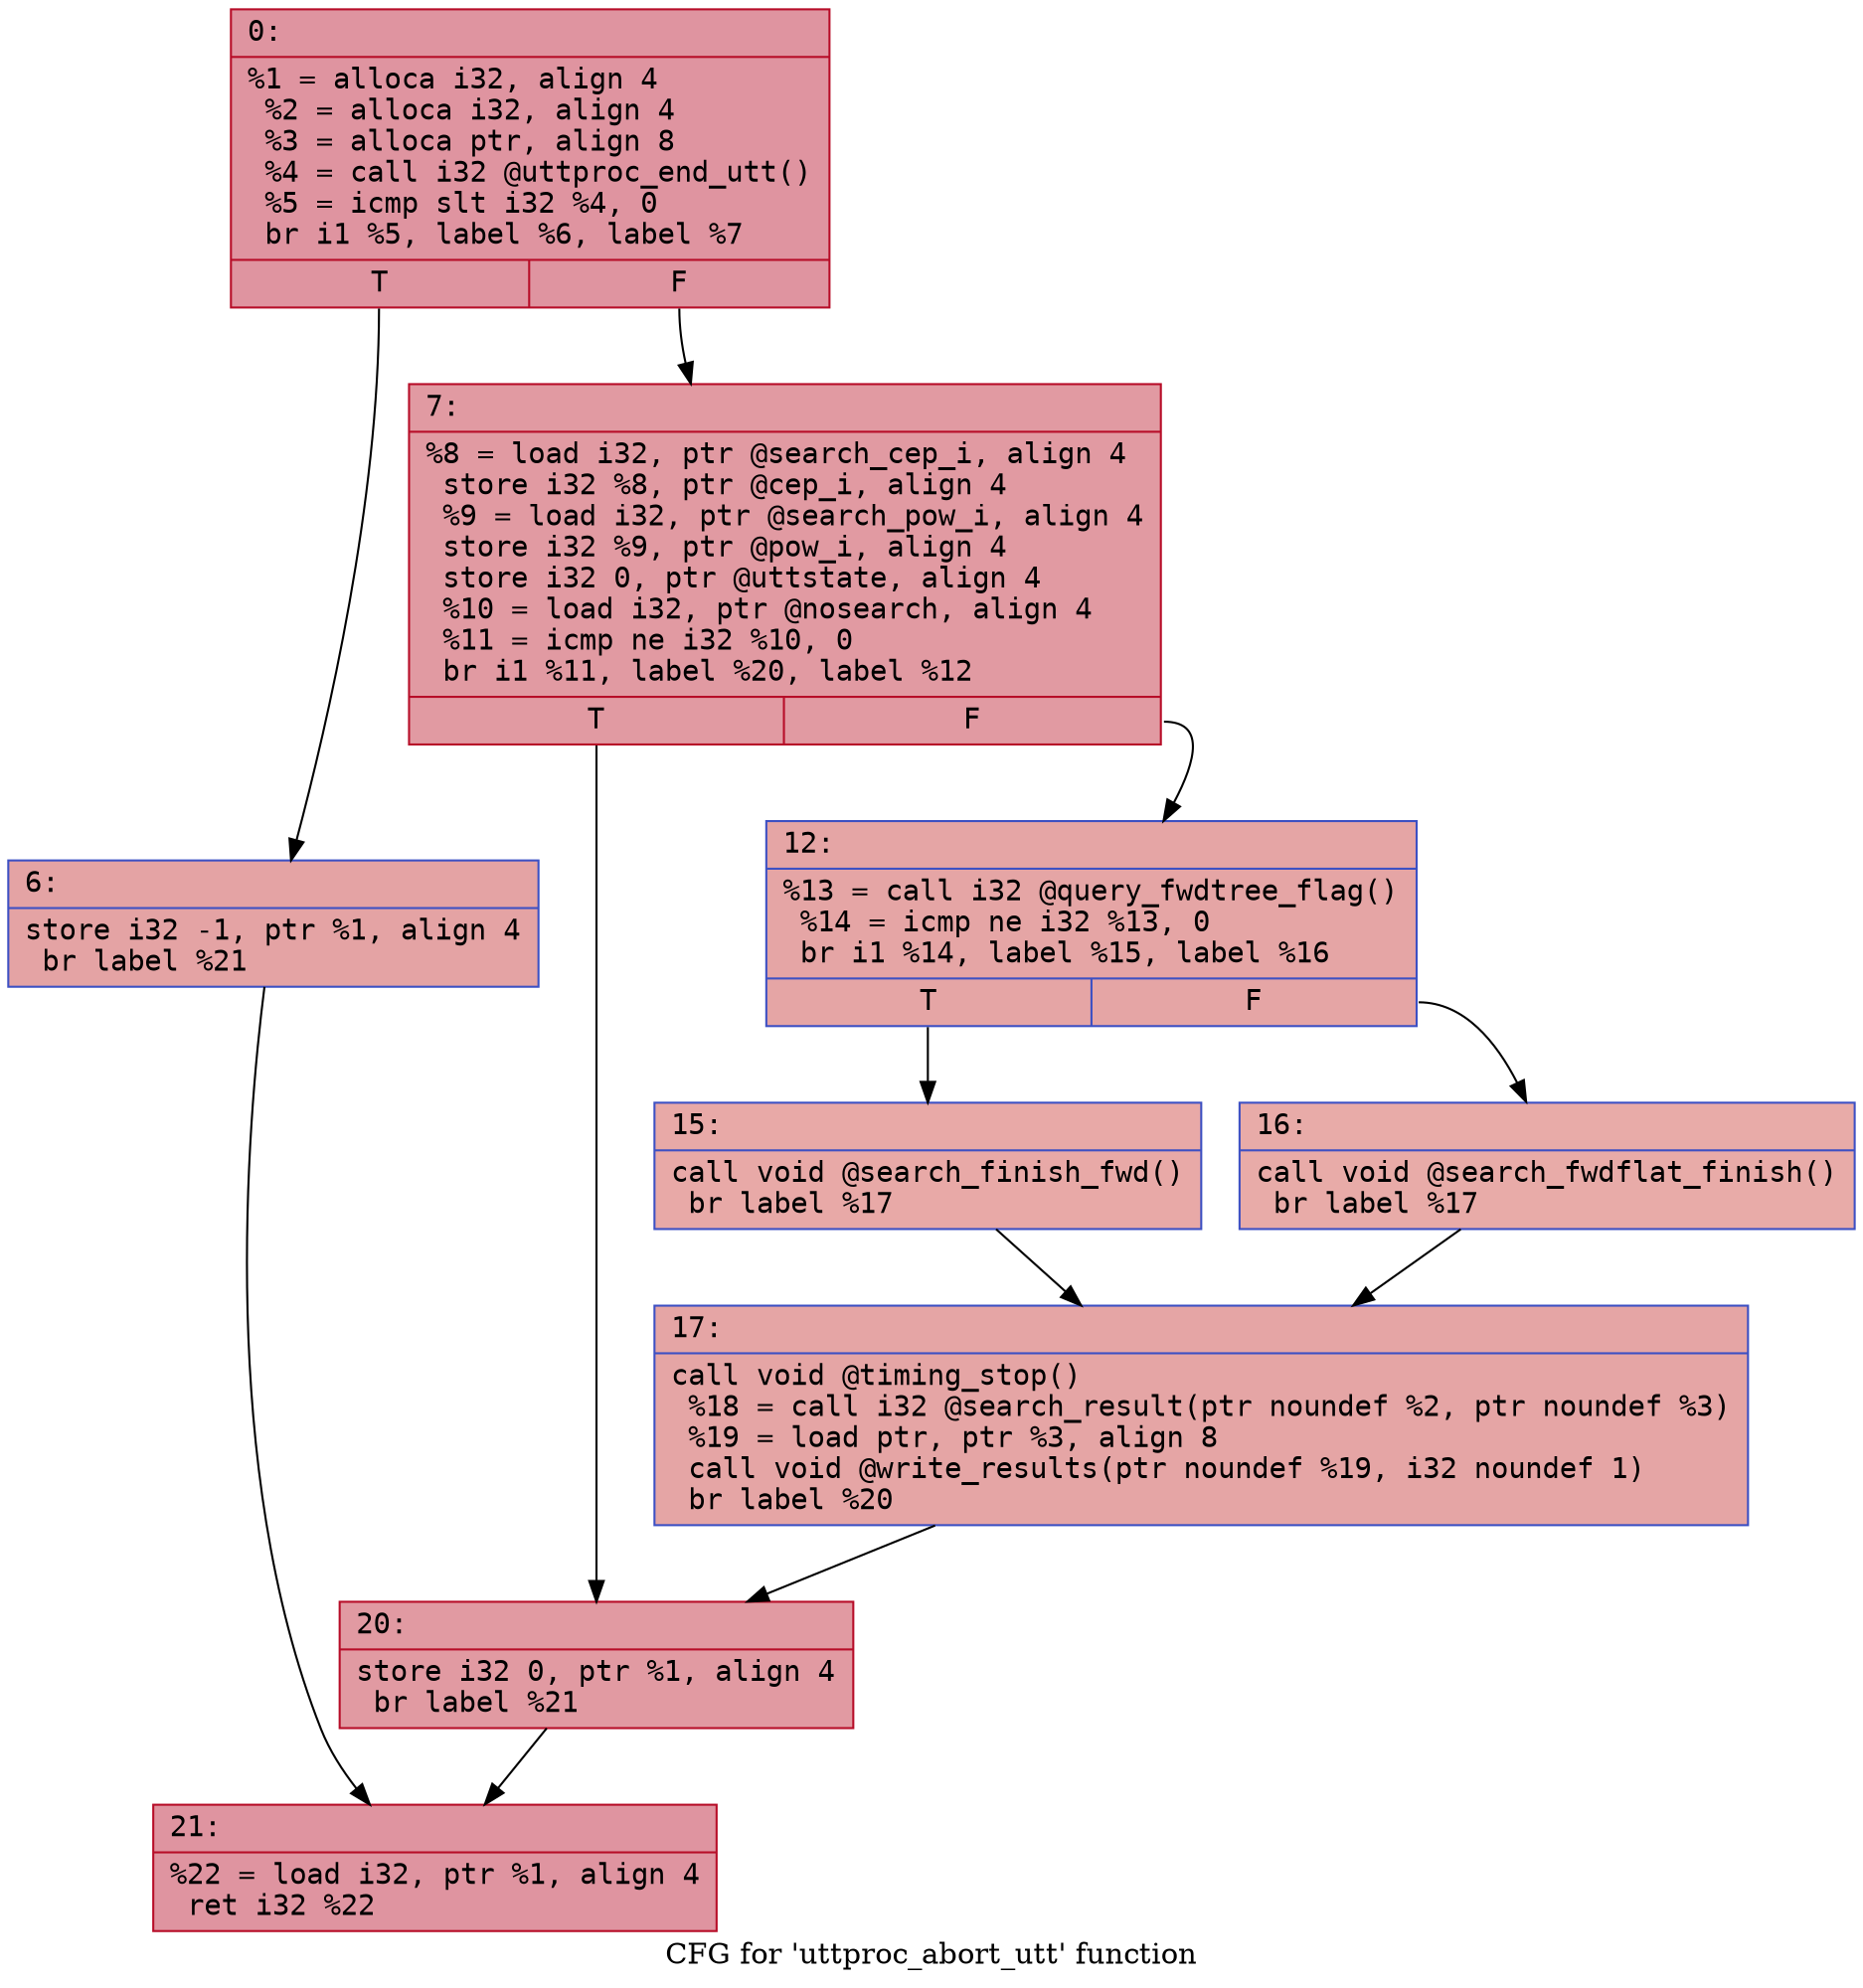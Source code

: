 digraph "CFG for 'uttproc_abort_utt' function" {
	label="CFG for 'uttproc_abort_utt' function";

	Node0x6000008a7020 [shape=record,color="#b70d28ff", style=filled, fillcolor="#b70d2870" fontname="Courier",label="{0:\l|  %1 = alloca i32, align 4\l  %2 = alloca i32, align 4\l  %3 = alloca ptr, align 8\l  %4 = call i32 @uttproc_end_utt()\l  %5 = icmp slt i32 %4, 0\l  br i1 %5, label %6, label %7\l|{<s0>T|<s1>F}}"];
	Node0x6000008a7020:s0 -> Node0x6000008a7070[tooltip="0 -> 6\nProbability 37.50%" ];
	Node0x6000008a7020:s1 -> Node0x6000008a70c0[tooltip="0 -> 7\nProbability 62.50%" ];
	Node0x6000008a7070 [shape=record,color="#3d50c3ff", style=filled, fillcolor="#c32e3170" fontname="Courier",label="{6:\l|  store i32 -1, ptr %1, align 4\l  br label %21\l}"];
	Node0x6000008a7070 -> Node0x6000008a72a0[tooltip="6 -> 21\nProbability 100.00%" ];
	Node0x6000008a70c0 [shape=record,color="#b70d28ff", style=filled, fillcolor="#bb1b2c70" fontname="Courier",label="{7:\l|  %8 = load i32, ptr @search_cep_i, align 4\l  store i32 %8, ptr @cep_i, align 4\l  %9 = load i32, ptr @search_pow_i, align 4\l  store i32 %9, ptr @pow_i, align 4\l  store i32 0, ptr @uttstate, align 4\l  %10 = load i32, ptr @nosearch, align 4\l  %11 = icmp ne i32 %10, 0\l  br i1 %11, label %20, label %12\l|{<s0>T|<s1>F}}"];
	Node0x6000008a70c0:s0 -> Node0x6000008a7250[tooltip="7 -> 20\nProbability 62.50%" ];
	Node0x6000008a70c0:s1 -> Node0x6000008a7110[tooltip="7 -> 12\nProbability 37.50%" ];
	Node0x6000008a7110 [shape=record,color="#3d50c3ff", style=filled, fillcolor="#c5333470" fontname="Courier",label="{12:\l|  %13 = call i32 @query_fwdtree_flag()\l  %14 = icmp ne i32 %13, 0\l  br i1 %14, label %15, label %16\l|{<s0>T|<s1>F}}"];
	Node0x6000008a7110:s0 -> Node0x6000008a7160[tooltip="12 -> 15\nProbability 62.50%" ];
	Node0x6000008a7110:s1 -> Node0x6000008a71b0[tooltip="12 -> 16\nProbability 37.50%" ];
	Node0x6000008a7160 [shape=record,color="#3d50c3ff", style=filled, fillcolor="#ca3b3770" fontname="Courier",label="{15:\l|  call void @search_finish_fwd()\l  br label %17\l}"];
	Node0x6000008a7160 -> Node0x6000008a7200[tooltip="15 -> 17\nProbability 100.00%" ];
	Node0x6000008a71b0 [shape=record,color="#3d50c3ff", style=filled, fillcolor="#cc403a70" fontname="Courier",label="{16:\l|  call void @search_fwdflat_finish()\l  br label %17\l}"];
	Node0x6000008a71b0 -> Node0x6000008a7200[tooltip="16 -> 17\nProbability 100.00%" ];
	Node0x6000008a7200 [shape=record,color="#3d50c3ff", style=filled, fillcolor="#c5333470" fontname="Courier",label="{17:\l|  call void @timing_stop()\l  %18 = call i32 @search_result(ptr noundef %2, ptr noundef %3)\l  %19 = load ptr, ptr %3, align 8\l  call void @write_results(ptr noundef %19, i32 noundef 1)\l  br label %20\l}"];
	Node0x6000008a7200 -> Node0x6000008a7250[tooltip="17 -> 20\nProbability 100.00%" ];
	Node0x6000008a7250 [shape=record,color="#b70d28ff", style=filled, fillcolor="#bb1b2c70" fontname="Courier",label="{20:\l|  store i32 0, ptr %1, align 4\l  br label %21\l}"];
	Node0x6000008a7250 -> Node0x6000008a72a0[tooltip="20 -> 21\nProbability 100.00%" ];
	Node0x6000008a72a0 [shape=record,color="#b70d28ff", style=filled, fillcolor="#b70d2870" fontname="Courier",label="{21:\l|  %22 = load i32, ptr %1, align 4\l  ret i32 %22\l}"];
}
